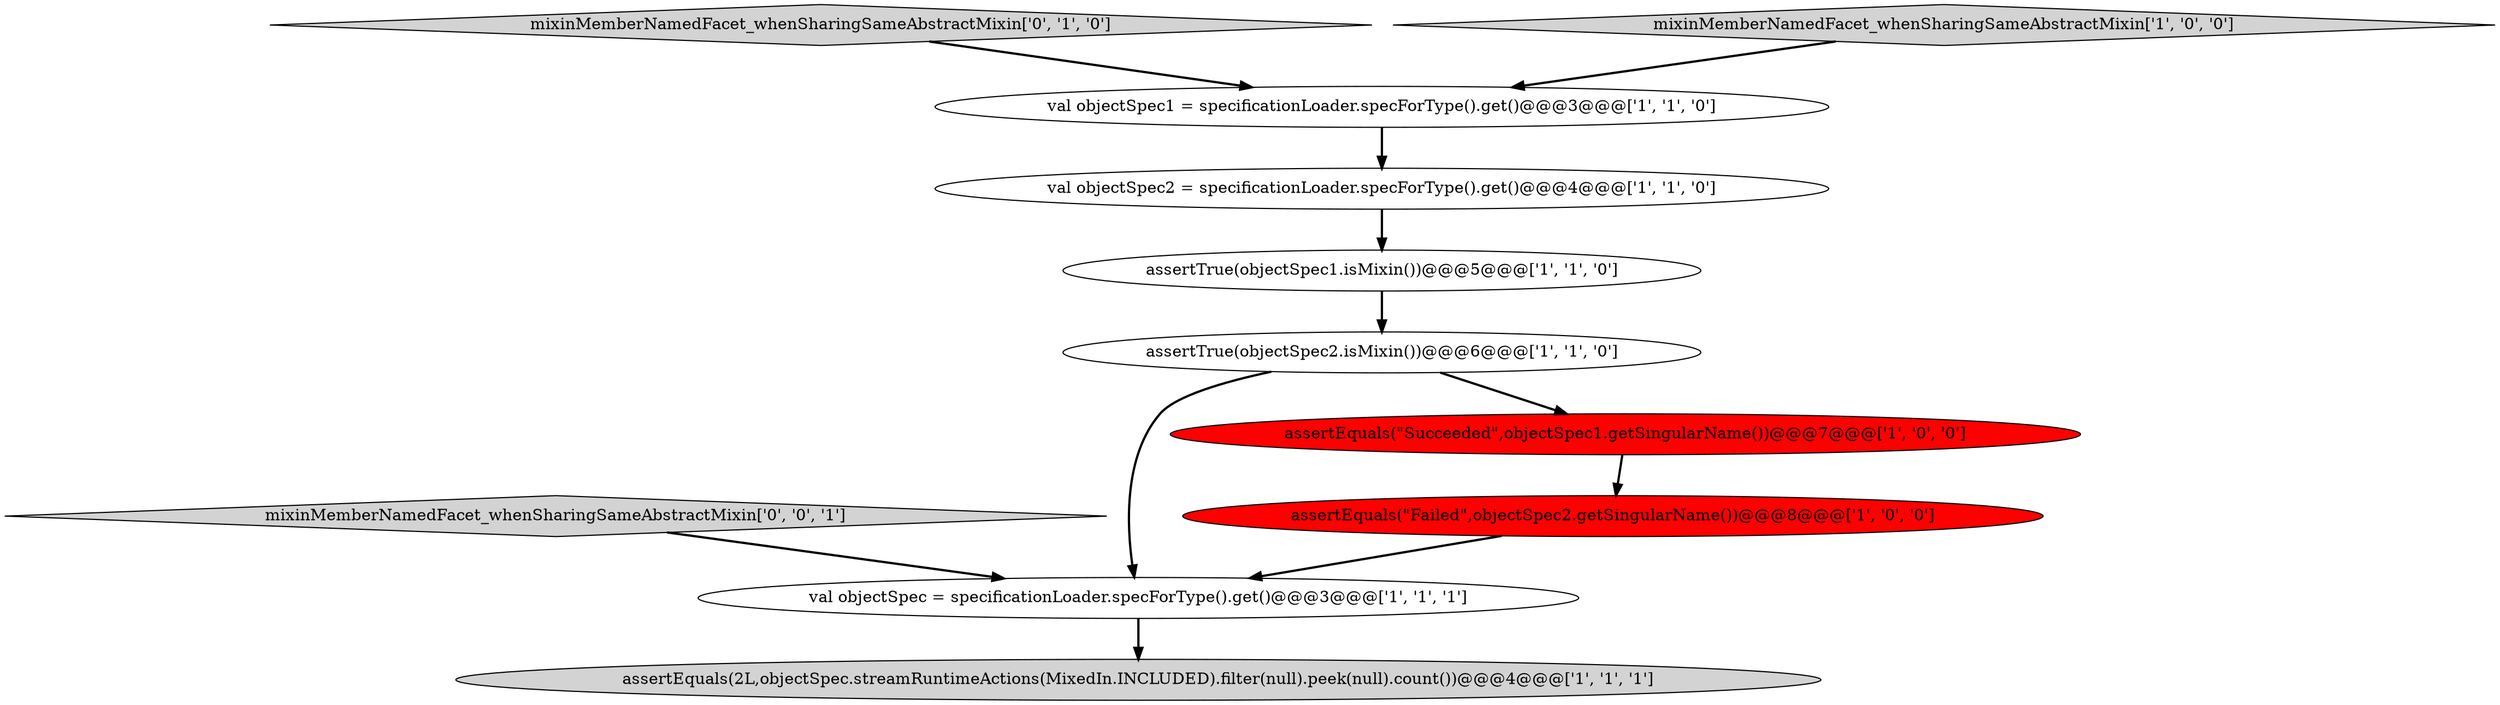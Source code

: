 digraph {
10 [style = filled, label = "mixinMemberNamedFacet_whenSharingSameAbstractMixin['0', '0', '1']", fillcolor = lightgray, shape = diamond image = "AAA0AAABBB3BBB"];
2 [style = filled, label = "val objectSpec = specificationLoader.specForType().get()@@@3@@@['1', '1', '1']", fillcolor = white, shape = ellipse image = "AAA0AAABBB1BBB"];
9 [style = filled, label = "mixinMemberNamedFacet_whenSharingSameAbstractMixin['0', '1', '0']", fillcolor = lightgray, shape = diamond image = "AAA0AAABBB2BBB"];
8 [style = filled, label = "assertEquals(\"Succeeded\",objectSpec1.getSingularName())@@@7@@@['1', '0', '0']", fillcolor = red, shape = ellipse image = "AAA1AAABBB1BBB"];
5 [style = filled, label = "assertTrue(objectSpec1.isMixin())@@@5@@@['1', '1', '0']", fillcolor = white, shape = ellipse image = "AAA0AAABBB1BBB"];
6 [style = filled, label = "val objectSpec1 = specificationLoader.specForType().get()@@@3@@@['1', '1', '0']", fillcolor = white, shape = ellipse image = "AAA0AAABBB1BBB"];
1 [style = filled, label = "assertEquals(2L,objectSpec.streamRuntimeActions(MixedIn.INCLUDED).filter(null).peek(null).count())@@@4@@@['1', '1', '1']", fillcolor = lightgray, shape = ellipse image = "AAA0AAABBB1BBB"];
3 [style = filled, label = "assertEquals(\"Failed\",objectSpec2.getSingularName())@@@8@@@['1', '0', '0']", fillcolor = red, shape = ellipse image = "AAA1AAABBB1BBB"];
0 [style = filled, label = "assertTrue(objectSpec2.isMixin())@@@6@@@['1', '1', '0']", fillcolor = white, shape = ellipse image = "AAA0AAABBB1BBB"];
4 [style = filled, label = "mixinMemberNamedFacet_whenSharingSameAbstractMixin['1', '0', '0']", fillcolor = lightgray, shape = diamond image = "AAA0AAABBB1BBB"];
7 [style = filled, label = "val objectSpec2 = specificationLoader.specForType().get()@@@4@@@['1', '1', '0']", fillcolor = white, shape = ellipse image = "AAA0AAABBB1BBB"];
10->2 [style = bold, label=""];
7->5 [style = bold, label=""];
0->2 [style = bold, label=""];
6->7 [style = bold, label=""];
5->0 [style = bold, label=""];
3->2 [style = bold, label=""];
4->6 [style = bold, label=""];
2->1 [style = bold, label=""];
9->6 [style = bold, label=""];
0->8 [style = bold, label=""];
8->3 [style = bold, label=""];
}
